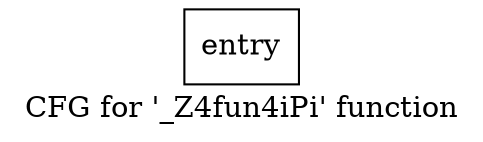 digraph "CFG for '_Z4fun4iPi' function" {
	label="CFG for '_Z4fun4iPi' function";

	Node0x8dda6f0 [shape=record,label="{entry}"];
}
